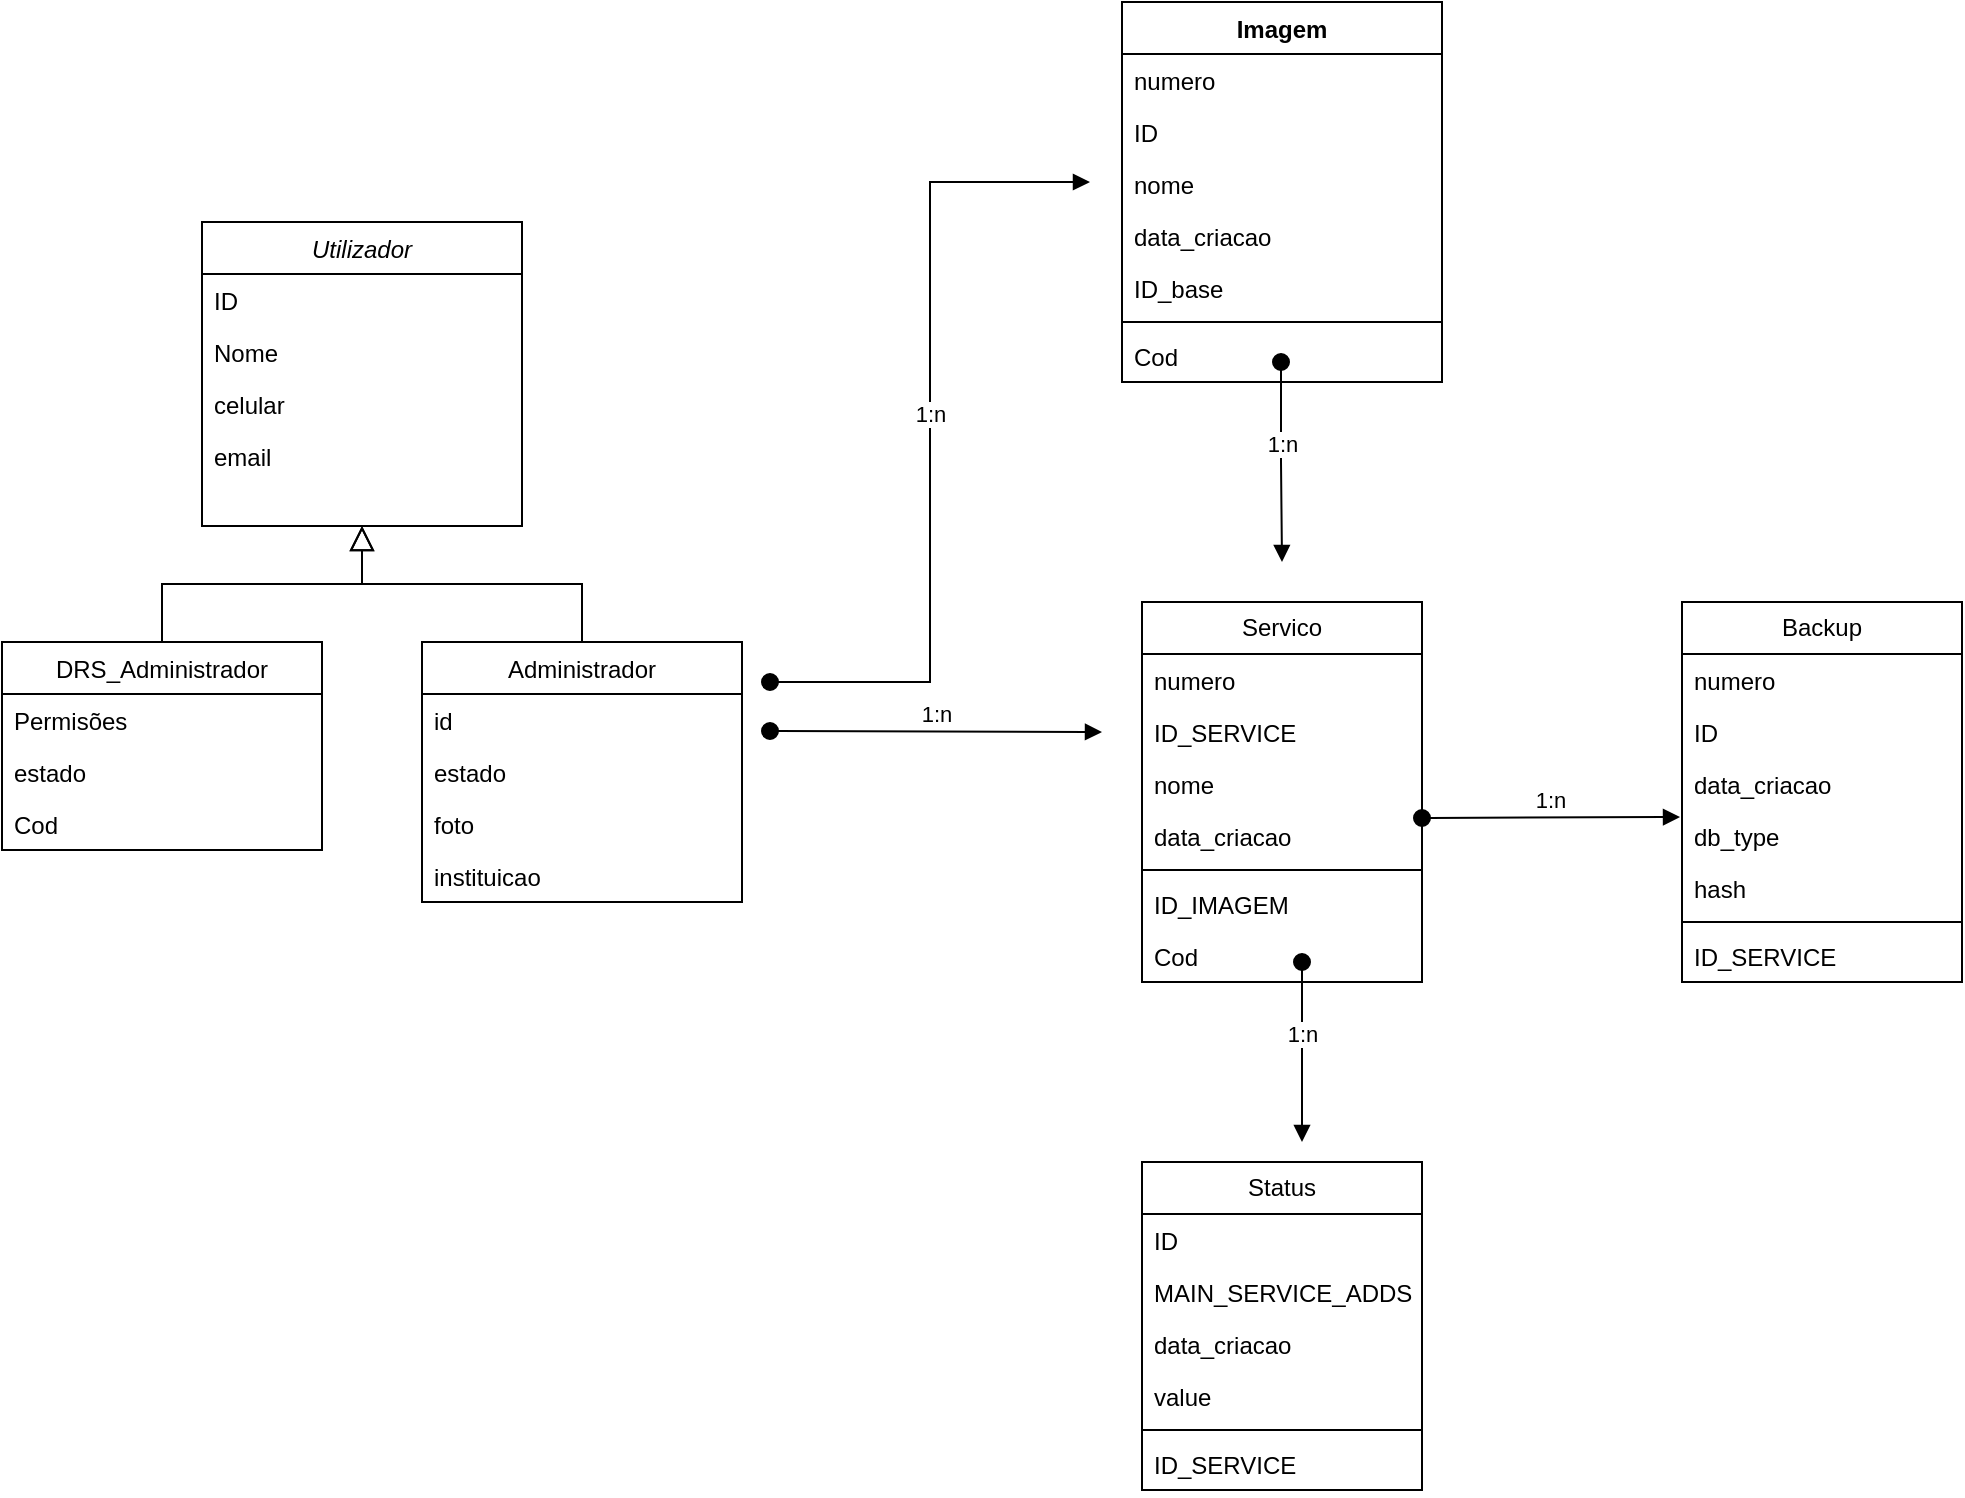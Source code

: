 <mxfile version="21.5.1" type="device">
  <diagram id="C5RBs43oDa-KdzZeNtuy" name="Page-1">
    <mxGraphModel dx="830" dy="531" grid="1" gridSize="10" guides="1" tooltips="1" connect="1" arrows="1" fold="1" page="1" pageScale="1" pageWidth="827" pageHeight="1169" math="0" shadow="0">
      <root>
        <mxCell id="WIyWlLk6GJQsqaUBKTNV-0" />
        <mxCell id="WIyWlLk6GJQsqaUBKTNV-1" parent="WIyWlLk6GJQsqaUBKTNV-0" />
        <mxCell id="zkfFHV4jXpPFQw0GAbJ--0" value="Utilizador" style="swimlane;fontStyle=2;align=center;verticalAlign=top;childLayout=stackLayout;horizontal=1;startSize=26;horizontalStack=0;resizeParent=1;resizeLast=0;collapsible=1;marginBottom=0;rounded=0;shadow=0;strokeWidth=1;" parent="WIyWlLk6GJQsqaUBKTNV-1" vertex="1">
          <mxGeometry x="130" y="150" width="160" height="152" as="geometry">
            <mxRectangle x="230" y="140" width="160" height="26" as="alternateBounds" />
          </mxGeometry>
        </mxCell>
        <mxCell id="5vD-HaA7BuQWPkxEOKTO-14" value="ID" style="text;align=left;verticalAlign=top;spacingLeft=4;spacingRight=4;overflow=hidden;rotatable=0;points=[[0,0.5],[1,0.5]];portConstraint=eastwest;rounded=0;shadow=0;html=0;" parent="zkfFHV4jXpPFQw0GAbJ--0" vertex="1">
          <mxGeometry y="26" width="160" height="26" as="geometry" />
        </mxCell>
        <mxCell id="zkfFHV4jXpPFQw0GAbJ--1" value="Nome" style="text;align=left;verticalAlign=top;spacingLeft=4;spacingRight=4;overflow=hidden;rotatable=0;points=[[0,0.5],[1,0.5]];portConstraint=eastwest;" parent="zkfFHV4jXpPFQw0GAbJ--0" vertex="1">
          <mxGeometry y="52" width="160" height="26" as="geometry" />
        </mxCell>
        <mxCell id="zkfFHV4jXpPFQw0GAbJ--2" value="celular" style="text;align=left;verticalAlign=top;spacingLeft=4;spacingRight=4;overflow=hidden;rotatable=0;points=[[0,0.5],[1,0.5]];portConstraint=eastwest;rounded=0;shadow=0;html=0;" parent="zkfFHV4jXpPFQw0GAbJ--0" vertex="1">
          <mxGeometry y="78" width="160" height="26" as="geometry" />
        </mxCell>
        <mxCell id="zkfFHV4jXpPFQw0GAbJ--3" value="email" style="text;align=left;verticalAlign=top;spacingLeft=4;spacingRight=4;overflow=hidden;rotatable=0;points=[[0,0.5],[1,0.5]];portConstraint=eastwest;rounded=0;shadow=0;html=0;" parent="zkfFHV4jXpPFQw0GAbJ--0" vertex="1">
          <mxGeometry y="104" width="160" height="26" as="geometry" />
        </mxCell>
        <mxCell id="zkfFHV4jXpPFQw0GAbJ--6" value="DRS_Administrador" style="swimlane;fontStyle=0;align=center;verticalAlign=top;childLayout=stackLayout;horizontal=1;startSize=26;horizontalStack=0;resizeParent=1;resizeLast=0;collapsible=1;marginBottom=0;rounded=0;shadow=0;strokeWidth=1;" parent="WIyWlLk6GJQsqaUBKTNV-1" vertex="1">
          <mxGeometry x="30" y="360" width="160" height="104" as="geometry">
            <mxRectangle x="130" y="380" width="160" height="26" as="alternateBounds" />
          </mxGeometry>
        </mxCell>
        <mxCell id="zkfFHV4jXpPFQw0GAbJ--7" value="Permisões" style="text;align=left;verticalAlign=top;spacingLeft=4;spacingRight=4;overflow=hidden;rotatable=0;points=[[0,0.5],[1,0.5]];portConstraint=eastwest;" parent="zkfFHV4jXpPFQw0GAbJ--6" vertex="1">
          <mxGeometry y="26" width="160" height="26" as="geometry" />
        </mxCell>
        <mxCell id="zkfFHV4jXpPFQw0GAbJ--8" value="estado" style="text;align=left;verticalAlign=top;spacingLeft=4;spacingRight=4;overflow=hidden;rotatable=0;points=[[0,0.5],[1,0.5]];portConstraint=eastwest;rounded=0;shadow=0;html=0;" parent="zkfFHV4jXpPFQw0GAbJ--6" vertex="1">
          <mxGeometry y="52" width="160" height="26" as="geometry" />
        </mxCell>
        <mxCell id="5vD-HaA7BuQWPkxEOKTO-15" value="Cod" style="text;align=left;verticalAlign=top;spacingLeft=4;spacingRight=4;overflow=hidden;rotatable=0;points=[[0,0.5],[1,0.5]];portConstraint=eastwest;rounded=0;shadow=0;html=0;" parent="zkfFHV4jXpPFQw0GAbJ--6" vertex="1">
          <mxGeometry y="78" width="160" height="26" as="geometry" />
        </mxCell>
        <mxCell id="zkfFHV4jXpPFQw0GAbJ--12" value="" style="endArrow=block;endSize=10;endFill=0;shadow=0;strokeWidth=1;rounded=0;edgeStyle=elbowEdgeStyle;elbow=vertical;" parent="WIyWlLk6GJQsqaUBKTNV-1" source="zkfFHV4jXpPFQw0GAbJ--6" target="zkfFHV4jXpPFQw0GAbJ--0" edge="1">
          <mxGeometry width="160" relative="1" as="geometry">
            <mxPoint x="110" y="203" as="sourcePoint" />
            <mxPoint x="110" y="203" as="targetPoint" />
          </mxGeometry>
        </mxCell>
        <mxCell id="zkfFHV4jXpPFQw0GAbJ--13" value="Administrador" style="swimlane;fontStyle=0;align=center;verticalAlign=top;childLayout=stackLayout;horizontal=1;startSize=26;horizontalStack=0;resizeParent=1;resizeLast=0;collapsible=1;marginBottom=0;rounded=0;shadow=0;strokeWidth=1;" parent="WIyWlLk6GJQsqaUBKTNV-1" vertex="1">
          <mxGeometry x="240" y="360" width="160" height="130" as="geometry">
            <mxRectangle x="340" y="380" width="170" height="26" as="alternateBounds" />
          </mxGeometry>
        </mxCell>
        <mxCell id="zkfFHV4jXpPFQw0GAbJ--14" value="id" style="text;align=left;verticalAlign=top;spacingLeft=4;spacingRight=4;overflow=hidden;rotatable=0;points=[[0,0.5],[1,0.5]];portConstraint=eastwest;" parent="zkfFHV4jXpPFQw0GAbJ--13" vertex="1">
          <mxGeometry y="26" width="160" height="26" as="geometry" />
        </mxCell>
        <mxCell id="5vD-HaA7BuQWPkxEOKTO-18" value="estado" style="text;align=left;verticalAlign=top;spacingLeft=4;spacingRight=4;overflow=hidden;rotatable=0;points=[[0,0.5],[1,0.5]];portConstraint=eastwest;" parent="zkfFHV4jXpPFQw0GAbJ--13" vertex="1">
          <mxGeometry y="52" width="160" height="26" as="geometry" />
        </mxCell>
        <mxCell id="STJ30gZ_yI6vLIY2ess6-0" value="foto" style="text;align=left;verticalAlign=top;spacingLeft=4;spacingRight=4;overflow=hidden;rotatable=0;points=[[0,0.5],[1,0.5]];portConstraint=eastwest;" vertex="1" parent="zkfFHV4jXpPFQw0GAbJ--13">
          <mxGeometry y="78" width="160" height="26" as="geometry" />
        </mxCell>
        <mxCell id="STJ30gZ_yI6vLIY2ess6-1" value="instituicao" style="text;align=left;verticalAlign=top;spacingLeft=4;spacingRight=4;overflow=hidden;rotatable=0;points=[[0,0.5],[1,0.5]];portConstraint=eastwest;" vertex="1" parent="zkfFHV4jXpPFQw0GAbJ--13">
          <mxGeometry y="104" width="160" height="26" as="geometry" />
        </mxCell>
        <mxCell id="zkfFHV4jXpPFQw0GAbJ--16" value="" style="endArrow=block;endSize=10;endFill=0;shadow=0;strokeWidth=1;rounded=0;edgeStyle=elbowEdgeStyle;elbow=vertical;" parent="WIyWlLk6GJQsqaUBKTNV-1" source="zkfFHV4jXpPFQw0GAbJ--13" target="zkfFHV4jXpPFQw0GAbJ--0" edge="1">
          <mxGeometry width="160" relative="1" as="geometry">
            <mxPoint x="120" y="373" as="sourcePoint" />
            <mxPoint x="220" y="271" as="targetPoint" />
          </mxGeometry>
        </mxCell>
        <mxCell id="5vD-HaA7BuQWPkxEOKTO-19" value="Imagem" style="swimlane;fontStyle=1;align=center;verticalAlign=top;childLayout=stackLayout;horizontal=1;startSize=26;horizontalStack=0;resizeParent=1;resizeParentMax=0;resizeLast=0;collapsible=1;marginBottom=0;whiteSpace=wrap;html=1;" parent="WIyWlLk6GJQsqaUBKTNV-1" vertex="1">
          <mxGeometry x="590" y="40" width="160" height="190" as="geometry" />
        </mxCell>
        <mxCell id="5vD-HaA7BuQWPkxEOKTO-61" value="numero" style="text;strokeColor=none;fillColor=none;align=left;verticalAlign=top;spacingLeft=4;spacingRight=4;overflow=hidden;rotatable=0;points=[[0,0.5],[1,0.5]];portConstraint=eastwest;whiteSpace=wrap;html=1;" parent="5vD-HaA7BuQWPkxEOKTO-19" vertex="1">
          <mxGeometry y="26" width="160" height="26" as="geometry" />
        </mxCell>
        <mxCell id="5vD-HaA7BuQWPkxEOKTO-20" value="ID" style="text;strokeColor=none;fillColor=none;align=left;verticalAlign=top;spacingLeft=4;spacingRight=4;overflow=hidden;rotatable=0;points=[[0,0.5],[1,0.5]];portConstraint=eastwest;whiteSpace=wrap;html=1;" parent="5vD-HaA7BuQWPkxEOKTO-19" vertex="1">
          <mxGeometry y="52" width="160" height="26" as="geometry" />
        </mxCell>
        <mxCell id="5vD-HaA7BuQWPkxEOKTO-25" value="nome" style="text;strokeColor=none;fillColor=none;align=left;verticalAlign=top;spacingLeft=4;spacingRight=4;overflow=hidden;rotatable=0;points=[[0,0.5],[1,0.5]];portConstraint=eastwest;whiteSpace=wrap;html=1;" parent="5vD-HaA7BuQWPkxEOKTO-19" vertex="1">
          <mxGeometry y="78" width="160" height="26" as="geometry" />
        </mxCell>
        <mxCell id="5vD-HaA7BuQWPkxEOKTO-26" value="data_criacao" style="text;strokeColor=none;fillColor=none;align=left;verticalAlign=top;spacingLeft=4;spacingRight=4;overflow=hidden;rotatable=0;points=[[0,0.5],[1,0.5]];portConstraint=eastwest;whiteSpace=wrap;html=1;" parent="5vD-HaA7BuQWPkxEOKTO-19" vertex="1">
          <mxGeometry y="104" width="160" height="26" as="geometry" />
        </mxCell>
        <mxCell id="5vD-HaA7BuQWPkxEOKTO-27" value="ID_base" style="text;strokeColor=none;fillColor=none;align=left;verticalAlign=top;spacingLeft=4;spacingRight=4;overflow=hidden;rotatable=0;points=[[0,0.5],[1,0.5]];portConstraint=eastwest;whiteSpace=wrap;html=1;" parent="5vD-HaA7BuQWPkxEOKTO-19" vertex="1">
          <mxGeometry y="130" width="160" height="26" as="geometry" />
        </mxCell>
        <mxCell id="5vD-HaA7BuQWPkxEOKTO-39" value="" style="line;strokeWidth=1;fillColor=none;align=left;verticalAlign=middle;spacingTop=-1;spacingLeft=3;spacingRight=3;rotatable=0;labelPosition=right;points=[];portConstraint=eastwest;strokeColor=inherit;" parent="5vD-HaA7BuQWPkxEOKTO-19" vertex="1">
          <mxGeometry y="156" width="160" height="8" as="geometry" />
        </mxCell>
        <mxCell id="5vD-HaA7BuQWPkxEOKTO-28" value="Cod" style="text;strokeColor=none;fillColor=none;align=left;verticalAlign=top;spacingLeft=4;spacingRight=4;overflow=hidden;rotatable=0;points=[[0,0.5],[1,0.5]];portConstraint=eastwest;whiteSpace=wrap;html=1;" parent="5vD-HaA7BuQWPkxEOKTO-19" vertex="1">
          <mxGeometry y="164" width="160" height="26" as="geometry" />
        </mxCell>
        <mxCell id="5vD-HaA7BuQWPkxEOKTO-29" value="1:n" style="html=1;verticalAlign=bottom;startArrow=oval;startFill=1;endArrow=block;startSize=8;edgeStyle=elbowEdgeStyle;elbow=horizontal;curved=0;rounded=0;" parent="WIyWlLk6GJQsqaUBKTNV-1" edge="1">
          <mxGeometry width="60" relative="1" as="geometry">
            <mxPoint x="414" y="380" as="sourcePoint" />
            <mxPoint x="574" y="130" as="targetPoint" />
          </mxGeometry>
        </mxCell>
        <mxCell id="5vD-HaA7BuQWPkxEOKTO-30" value="Servico" style="swimlane;fontStyle=0;childLayout=stackLayout;horizontal=1;startSize=26;fillColor=none;horizontalStack=0;resizeParent=1;resizeParentMax=0;resizeLast=0;collapsible=1;marginBottom=0;whiteSpace=wrap;html=1;" parent="WIyWlLk6GJQsqaUBKTNV-1" vertex="1">
          <mxGeometry x="600" y="340" width="140" height="190" as="geometry" />
        </mxCell>
        <mxCell id="5vD-HaA7BuQWPkxEOKTO-62" value="numero" style="text;strokeColor=none;fillColor=none;align=left;verticalAlign=top;spacingLeft=4;spacingRight=4;overflow=hidden;rotatable=0;points=[[0,0.5],[1,0.5]];portConstraint=eastwest;whiteSpace=wrap;html=1;" parent="5vD-HaA7BuQWPkxEOKTO-30" vertex="1">
          <mxGeometry y="26" width="140" height="26" as="geometry" />
        </mxCell>
        <mxCell id="5vD-HaA7BuQWPkxEOKTO-46" value="ID_SERVICE" style="text;strokeColor=none;fillColor=none;align=left;verticalAlign=top;spacingLeft=4;spacingRight=4;overflow=hidden;rotatable=0;points=[[0,0.5],[1,0.5]];portConstraint=eastwest;whiteSpace=wrap;html=1;" parent="5vD-HaA7BuQWPkxEOKTO-30" vertex="1">
          <mxGeometry y="52" width="140" height="26" as="geometry" />
        </mxCell>
        <mxCell id="5vD-HaA7BuQWPkxEOKTO-32" value="nome" style="text;strokeColor=none;fillColor=none;align=left;verticalAlign=top;spacingLeft=4;spacingRight=4;overflow=hidden;rotatable=0;points=[[0,0.5],[1,0.5]];portConstraint=eastwest;whiteSpace=wrap;html=1;" parent="5vD-HaA7BuQWPkxEOKTO-30" vertex="1">
          <mxGeometry y="78" width="140" height="26" as="geometry" />
        </mxCell>
        <mxCell id="5vD-HaA7BuQWPkxEOKTO-33" value="data_criacao" style="text;strokeColor=none;fillColor=none;align=left;verticalAlign=top;spacingLeft=4;spacingRight=4;overflow=hidden;rotatable=0;points=[[0,0.5],[1,0.5]];portConstraint=eastwest;whiteSpace=wrap;html=1;" parent="5vD-HaA7BuQWPkxEOKTO-30" vertex="1">
          <mxGeometry y="104" width="140" height="26" as="geometry" />
        </mxCell>
        <mxCell id="5vD-HaA7BuQWPkxEOKTO-40" value="" style="line;strokeWidth=1;fillColor=none;align=left;verticalAlign=middle;spacingTop=-1;spacingLeft=3;spacingRight=3;rotatable=0;labelPosition=right;points=[];portConstraint=eastwest;strokeColor=inherit;" parent="5vD-HaA7BuQWPkxEOKTO-30" vertex="1">
          <mxGeometry y="130" width="140" height="8" as="geometry" />
        </mxCell>
        <mxCell id="5vD-HaA7BuQWPkxEOKTO-31" value="ID_IMAGEM" style="text;strokeColor=none;fillColor=none;align=left;verticalAlign=top;spacingLeft=4;spacingRight=4;overflow=hidden;rotatable=0;points=[[0,0.5],[1,0.5]];portConstraint=eastwest;whiteSpace=wrap;html=1;" parent="5vD-HaA7BuQWPkxEOKTO-30" vertex="1">
          <mxGeometry y="138" width="140" height="26" as="geometry" />
        </mxCell>
        <mxCell id="5vD-HaA7BuQWPkxEOKTO-35" value="Cod" style="text;strokeColor=none;fillColor=none;align=left;verticalAlign=top;spacingLeft=4;spacingRight=4;overflow=hidden;rotatable=0;points=[[0,0.5],[1,0.5]];portConstraint=eastwest;whiteSpace=wrap;html=1;" parent="5vD-HaA7BuQWPkxEOKTO-30" vertex="1">
          <mxGeometry y="164" width="140" height="26" as="geometry" />
        </mxCell>
        <mxCell id="5vD-HaA7BuQWPkxEOKTO-36" value="1:n" style="html=1;verticalAlign=bottom;startArrow=oval;startFill=1;endArrow=block;startSize=8;edgeStyle=elbowEdgeStyle;elbow=vertical;curved=0;rounded=0;" parent="WIyWlLk6GJQsqaUBKTNV-1" edge="1">
          <mxGeometry width="60" relative="1" as="geometry">
            <mxPoint x="414" y="404.5" as="sourcePoint" />
            <mxPoint x="580" y="405" as="targetPoint" />
          </mxGeometry>
        </mxCell>
        <mxCell id="5vD-HaA7BuQWPkxEOKTO-41" value="Status" style="swimlane;fontStyle=0;childLayout=stackLayout;horizontal=1;startSize=26;fillColor=none;horizontalStack=0;resizeParent=1;resizeParentMax=0;resizeLast=0;collapsible=1;marginBottom=0;whiteSpace=wrap;html=1;" parent="WIyWlLk6GJQsqaUBKTNV-1" vertex="1">
          <mxGeometry x="600" y="620" width="140" height="164" as="geometry" />
        </mxCell>
        <mxCell id="5vD-HaA7BuQWPkxEOKTO-42" value="ID" style="text;strokeColor=none;fillColor=none;align=left;verticalAlign=top;spacingLeft=4;spacingRight=4;overflow=hidden;rotatable=0;points=[[0,0.5],[1,0.5]];portConstraint=eastwest;whiteSpace=wrap;html=1;" parent="5vD-HaA7BuQWPkxEOKTO-41" vertex="1">
          <mxGeometry y="26" width="140" height="26" as="geometry" />
        </mxCell>
        <mxCell id="5vD-HaA7BuQWPkxEOKTO-44" value="MAIN_SERVICE_ADDS" style="text;strokeColor=none;fillColor=none;align=left;verticalAlign=top;spacingLeft=4;spacingRight=4;overflow=hidden;rotatable=0;points=[[0,0.5],[1,0.5]];portConstraint=eastwest;whiteSpace=wrap;html=1;" parent="5vD-HaA7BuQWPkxEOKTO-41" vertex="1">
          <mxGeometry y="52" width="140" height="26" as="geometry" />
        </mxCell>
        <mxCell id="5vD-HaA7BuQWPkxEOKTO-47" value="data_criacao" style="text;strokeColor=none;fillColor=none;align=left;verticalAlign=top;spacingLeft=4;spacingRight=4;overflow=hidden;rotatable=0;points=[[0,0.5],[1,0.5]];portConstraint=eastwest;whiteSpace=wrap;html=1;" parent="5vD-HaA7BuQWPkxEOKTO-41" vertex="1">
          <mxGeometry y="78" width="140" height="26" as="geometry" />
        </mxCell>
        <mxCell id="5vD-HaA7BuQWPkxEOKTO-48" value="value" style="text;strokeColor=none;fillColor=none;align=left;verticalAlign=top;spacingLeft=4;spacingRight=4;overflow=hidden;rotatable=0;points=[[0,0.5],[1,0.5]];portConstraint=eastwest;whiteSpace=wrap;html=1;" parent="5vD-HaA7BuQWPkxEOKTO-41" vertex="1">
          <mxGeometry y="104" width="140" height="26" as="geometry" />
        </mxCell>
        <mxCell id="5vD-HaA7BuQWPkxEOKTO-55" value="" style="line;strokeWidth=1;fillColor=none;align=left;verticalAlign=middle;spacingTop=-1;spacingLeft=3;spacingRight=3;rotatable=0;labelPosition=right;points=[];portConstraint=eastwest;strokeColor=inherit;" parent="5vD-HaA7BuQWPkxEOKTO-41" vertex="1">
          <mxGeometry y="130" width="140" height="8" as="geometry" />
        </mxCell>
        <mxCell id="5vD-HaA7BuQWPkxEOKTO-43" value="ID_SERVICE" style="text;strokeColor=none;fillColor=none;align=left;verticalAlign=top;spacingLeft=4;spacingRight=4;overflow=hidden;rotatable=0;points=[[0,0.5],[1,0.5]];portConstraint=eastwest;whiteSpace=wrap;html=1;" parent="5vD-HaA7BuQWPkxEOKTO-41" vertex="1">
          <mxGeometry y="138" width="140" height="26" as="geometry" />
        </mxCell>
        <mxCell id="5vD-HaA7BuQWPkxEOKTO-49" value="1:n" style="html=1;verticalAlign=bottom;startArrow=oval;startFill=1;endArrow=block;startSize=8;edgeStyle=elbowEdgeStyle;elbow=vertical;curved=0;rounded=0;" parent="WIyWlLk6GJQsqaUBKTNV-1" edge="1">
          <mxGeometry width="60" relative="1" as="geometry">
            <mxPoint x="680" y="520" as="sourcePoint" />
            <mxPoint x="680" y="610" as="targetPoint" />
          </mxGeometry>
        </mxCell>
        <mxCell id="5vD-HaA7BuQWPkxEOKTO-50" value="1:n" style="html=1;verticalAlign=bottom;startArrow=oval;startFill=1;endArrow=block;startSize=8;edgeStyle=elbowEdgeStyle;elbow=vertical;curved=0;rounded=0;" parent="WIyWlLk6GJQsqaUBKTNV-1" edge="1">
          <mxGeometry width="60" relative="1" as="geometry">
            <mxPoint x="669.5" y="220" as="sourcePoint" />
            <mxPoint x="670" y="320" as="targetPoint" />
          </mxGeometry>
        </mxCell>
        <mxCell id="5vD-HaA7BuQWPkxEOKTO-51" value="Backup" style="swimlane;fontStyle=0;childLayout=stackLayout;horizontal=1;startSize=26;fillColor=none;horizontalStack=0;resizeParent=1;resizeParentMax=0;resizeLast=0;collapsible=1;marginBottom=0;whiteSpace=wrap;html=1;" parent="WIyWlLk6GJQsqaUBKTNV-1" vertex="1">
          <mxGeometry x="870" y="340" width="140" height="190" as="geometry" />
        </mxCell>
        <mxCell id="5vD-HaA7BuQWPkxEOKTO-63" value="numero" style="text;strokeColor=none;fillColor=none;align=left;verticalAlign=top;spacingLeft=4;spacingRight=4;overflow=hidden;rotatable=0;points=[[0,0.5],[1,0.5]];portConstraint=eastwest;whiteSpace=wrap;html=1;" parent="5vD-HaA7BuQWPkxEOKTO-51" vertex="1">
          <mxGeometry y="26" width="140" height="26" as="geometry" />
        </mxCell>
        <mxCell id="5vD-HaA7BuQWPkxEOKTO-52" value="ID" style="text;strokeColor=none;fillColor=none;align=left;verticalAlign=top;spacingLeft=4;spacingRight=4;overflow=hidden;rotatable=0;points=[[0,0.5],[1,0.5]];portConstraint=eastwest;whiteSpace=wrap;html=1;" parent="5vD-HaA7BuQWPkxEOKTO-51" vertex="1">
          <mxGeometry y="52" width="140" height="26" as="geometry" />
        </mxCell>
        <mxCell id="5vD-HaA7BuQWPkxEOKTO-53" value="data_criacao" style="text;strokeColor=none;fillColor=none;align=left;verticalAlign=top;spacingLeft=4;spacingRight=4;overflow=hidden;rotatable=0;points=[[0,0.5],[1,0.5]];portConstraint=eastwest;whiteSpace=wrap;html=1;" parent="5vD-HaA7BuQWPkxEOKTO-51" vertex="1">
          <mxGeometry y="78" width="140" height="26" as="geometry" />
        </mxCell>
        <mxCell id="5vD-HaA7BuQWPkxEOKTO-54" value="db_type" style="text;strokeColor=none;fillColor=none;align=left;verticalAlign=top;spacingLeft=4;spacingRight=4;overflow=hidden;rotatable=0;points=[[0,0.5],[1,0.5]];portConstraint=eastwest;whiteSpace=wrap;html=1;" parent="5vD-HaA7BuQWPkxEOKTO-51" vertex="1">
          <mxGeometry y="104" width="140" height="26" as="geometry" />
        </mxCell>
        <mxCell id="5vD-HaA7BuQWPkxEOKTO-60" value="hash" style="text;strokeColor=none;fillColor=none;align=left;verticalAlign=top;spacingLeft=4;spacingRight=4;overflow=hidden;rotatable=0;points=[[0,0.5],[1,0.5]];portConstraint=eastwest;whiteSpace=wrap;html=1;" parent="5vD-HaA7BuQWPkxEOKTO-51" vertex="1">
          <mxGeometry y="130" width="140" height="26" as="geometry" />
        </mxCell>
        <mxCell id="5vD-HaA7BuQWPkxEOKTO-57" value="" style="line;strokeWidth=1;fillColor=none;align=left;verticalAlign=middle;spacingTop=-1;spacingLeft=3;spacingRight=3;rotatable=0;labelPosition=right;points=[];portConstraint=eastwest;strokeColor=inherit;" parent="5vD-HaA7BuQWPkxEOKTO-51" vertex="1">
          <mxGeometry y="156" width="140" height="8" as="geometry" />
        </mxCell>
        <mxCell id="5vD-HaA7BuQWPkxEOKTO-56" value="ID_SERVICE" style="text;strokeColor=none;fillColor=none;align=left;verticalAlign=top;spacingLeft=4;spacingRight=4;overflow=hidden;rotatable=0;points=[[0,0.5],[1,0.5]];portConstraint=eastwest;whiteSpace=wrap;html=1;" parent="5vD-HaA7BuQWPkxEOKTO-51" vertex="1">
          <mxGeometry y="164" width="140" height="26" as="geometry" />
        </mxCell>
        <mxCell id="5vD-HaA7BuQWPkxEOKTO-58" value="1:n" style="html=1;verticalAlign=bottom;startArrow=oval;startFill=1;endArrow=block;startSize=8;edgeStyle=elbowEdgeStyle;elbow=vertical;curved=0;rounded=0;exitX=1;exitY=0.154;exitDx=0;exitDy=0;exitPerimeter=0;entryX=-0.007;entryY=0.115;entryDx=0;entryDy=0;entryPerimeter=0;" parent="WIyWlLk6GJQsqaUBKTNV-1" source="5vD-HaA7BuQWPkxEOKTO-33" target="5vD-HaA7BuQWPkxEOKTO-54" edge="1">
          <mxGeometry width="60" relative="1" as="geometry">
            <mxPoint x="760" y="422" as="sourcePoint" />
            <mxPoint x="860" y="422" as="targetPoint" />
          </mxGeometry>
        </mxCell>
      </root>
    </mxGraphModel>
  </diagram>
</mxfile>
